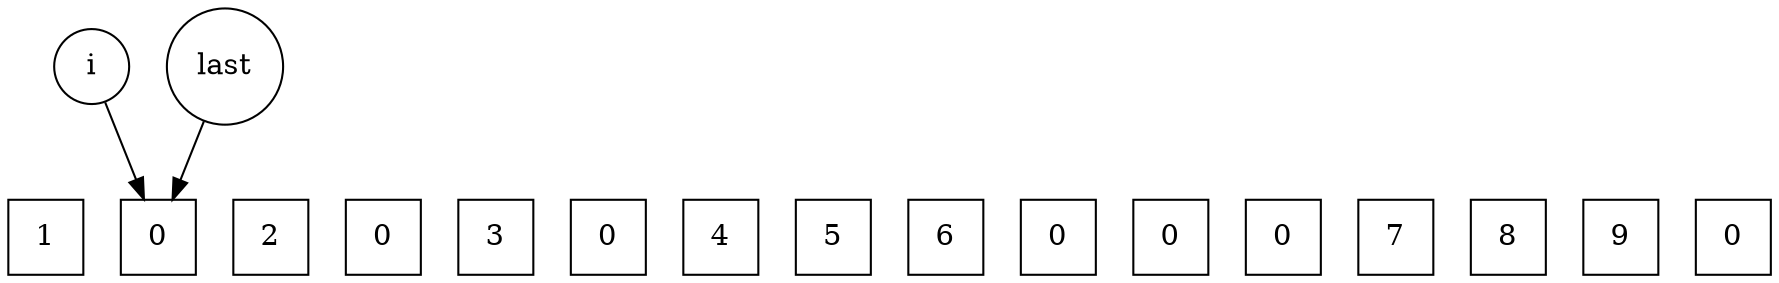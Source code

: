 digraph {
	node [shape=square]
	0 [label=1]
	1 [label=0]
	2 [label=2]
	3 [label=0]
	4 [label=3]
	5 [label=0]
	6 [label=4]
	7 [label=5]
	8 [label=6]
	9 [label=0]
	10 [label=0]
	11 [label=0]
	12 [label=7]
	13 [label=8]
	14 [label=9]
	15 [label=0]
	{
		graph [rank=same]
		0
		1
		2
		3
		4
		5
		6
		7
		8
		9
		10
		11
		12
		13
		14
		15
	}
	i [shape=circle]
	i -> 1
	last [shape=circle]
	last -> 1
}
